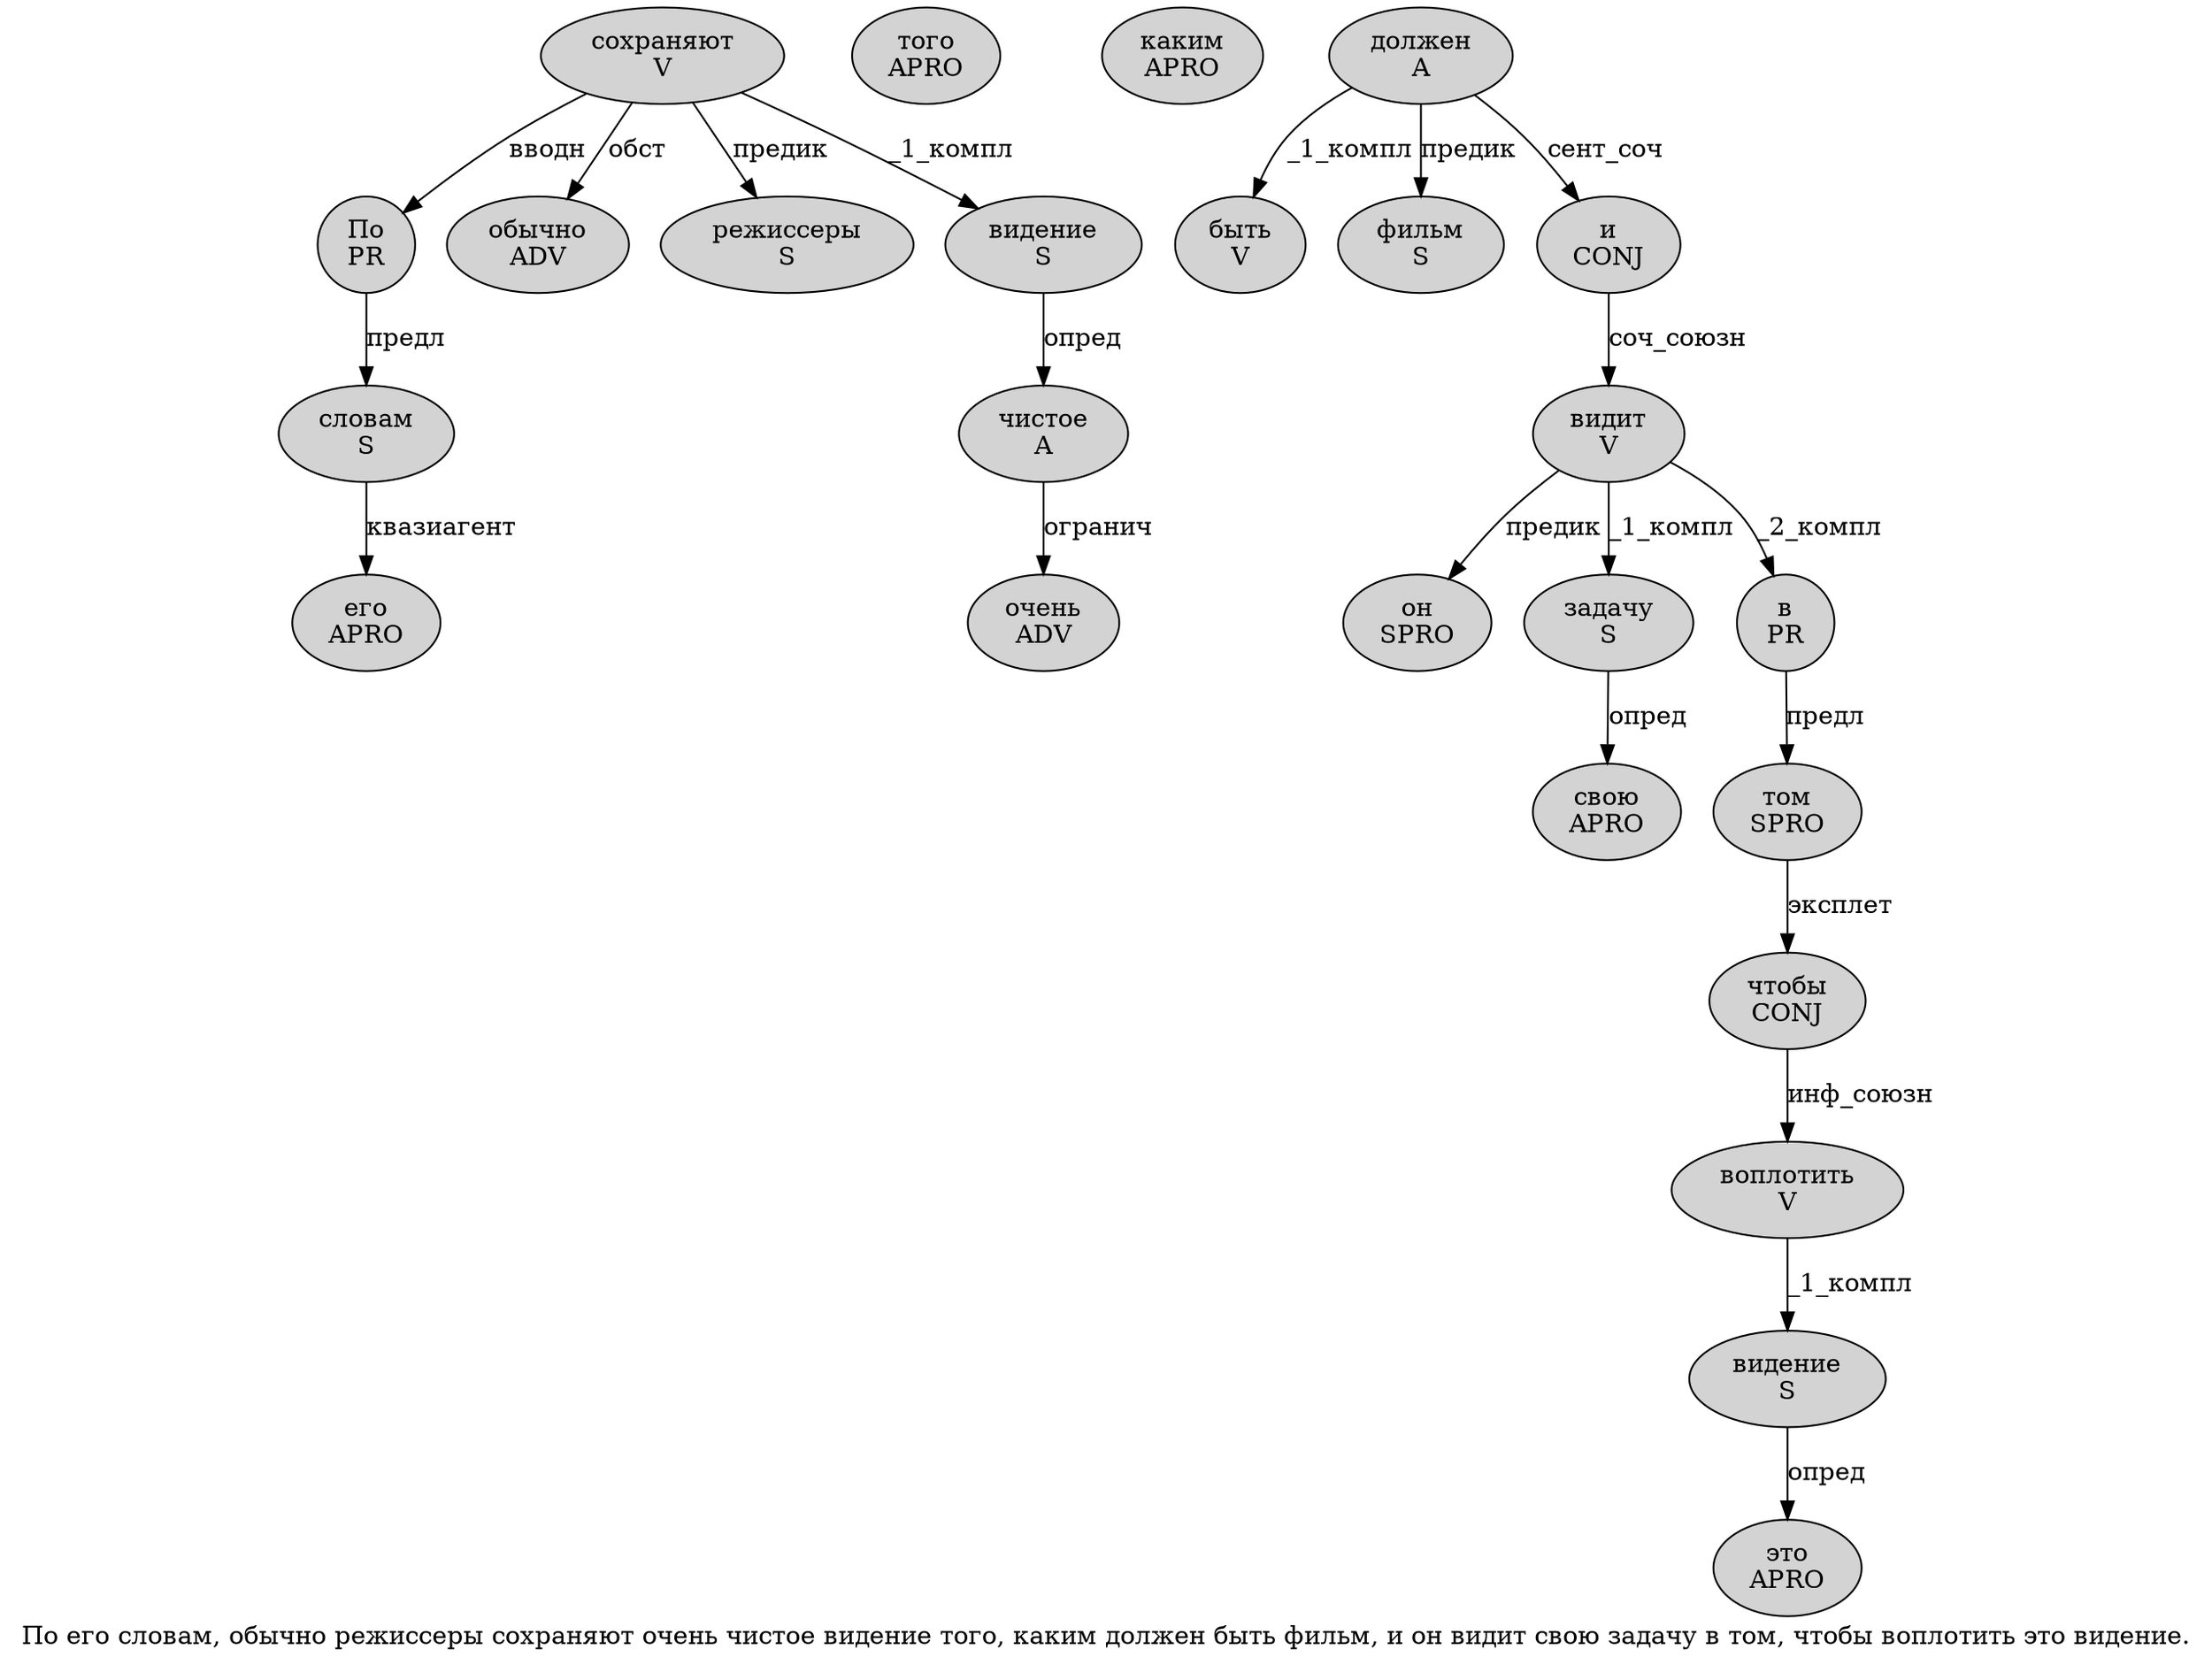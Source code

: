digraph SENTENCE_928 {
	graph [label="По его словам, обычно режиссеры сохраняют очень чистое видение того, каким должен быть фильм, и он видит свою задачу в том, чтобы воплотить это видение."]
	node [style=filled]
		0 [label="По
PR" color="" fillcolor=lightgray penwidth=1 shape=ellipse]
		1 [label="его
APRO" color="" fillcolor=lightgray penwidth=1 shape=ellipse]
		2 [label="словам
S" color="" fillcolor=lightgray penwidth=1 shape=ellipse]
		4 [label="обычно
ADV" color="" fillcolor=lightgray penwidth=1 shape=ellipse]
		5 [label="режиссеры
S" color="" fillcolor=lightgray penwidth=1 shape=ellipse]
		6 [label="сохраняют
V" color="" fillcolor=lightgray penwidth=1 shape=ellipse]
		7 [label="очень
ADV" color="" fillcolor=lightgray penwidth=1 shape=ellipse]
		8 [label="чистое
A" color="" fillcolor=lightgray penwidth=1 shape=ellipse]
		9 [label="видение
S" color="" fillcolor=lightgray penwidth=1 shape=ellipse]
		10 [label="того
APRO" color="" fillcolor=lightgray penwidth=1 shape=ellipse]
		12 [label="каким
APRO" color="" fillcolor=lightgray penwidth=1 shape=ellipse]
		13 [label="должен
A" color="" fillcolor=lightgray penwidth=1 shape=ellipse]
		14 [label="быть
V" color="" fillcolor=lightgray penwidth=1 shape=ellipse]
		15 [label="фильм
S" color="" fillcolor=lightgray penwidth=1 shape=ellipse]
		17 [label="и
CONJ" color="" fillcolor=lightgray penwidth=1 shape=ellipse]
		18 [label="он
SPRO" color="" fillcolor=lightgray penwidth=1 shape=ellipse]
		19 [label="видит
V" color="" fillcolor=lightgray penwidth=1 shape=ellipse]
		20 [label="свою
APRO" color="" fillcolor=lightgray penwidth=1 shape=ellipse]
		21 [label="задачу
S" color="" fillcolor=lightgray penwidth=1 shape=ellipse]
		22 [label="в
PR" color="" fillcolor=lightgray penwidth=1 shape=ellipse]
		23 [label="том
SPRO" color="" fillcolor=lightgray penwidth=1 shape=ellipse]
		25 [label="чтобы
CONJ" color="" fillcolor=lightgray penwidth=1 shape=ellipse]
		26 [label="воплотить
V" color="" fillcolor=lightgray penwidth=1 shape=ellipse]
		27 [label="это
APRO" color="" fillcolor=lightgray penwidth=1 shape=ellipse]
		28 [label="видение
S" color="" fillcolor=lightgray penwidth=1 shape=ellipse]
			13 -> 14 [label="_1_компл"]
			13 -> 15 [label="предик"]
			13 -> 17 [label="сент_соч"]
			21 -> 20 [label="опред"]
			0 -> 2 [label="предл"]
			2 -> 1 [label="квазиагент"]
			9 -> 8 [label="опред"]
			22 -> 23 [label="предл"]
			6 -> 0 [label="вводн"]
			6 -> 4 [label="обст"]
			6 -> 5 [label="предик"]
			6 -> 9 [label="_1_компл"]
			19 -> 18 [label="предик"]
			19 -> 21 [label="_1_компл"]
			19 -> 22 [label="_2_компл"]
			23 -> 25 [label="эксплет"]
			26 -> 28 [label="_1_компл"]
			8 -> 7 [label="огранич"]
			28 -> 27 [label="опред"]
			17 -> 19 [label="соч_союзн"]
			25 -> 26 [label="инф_союзн"]
}